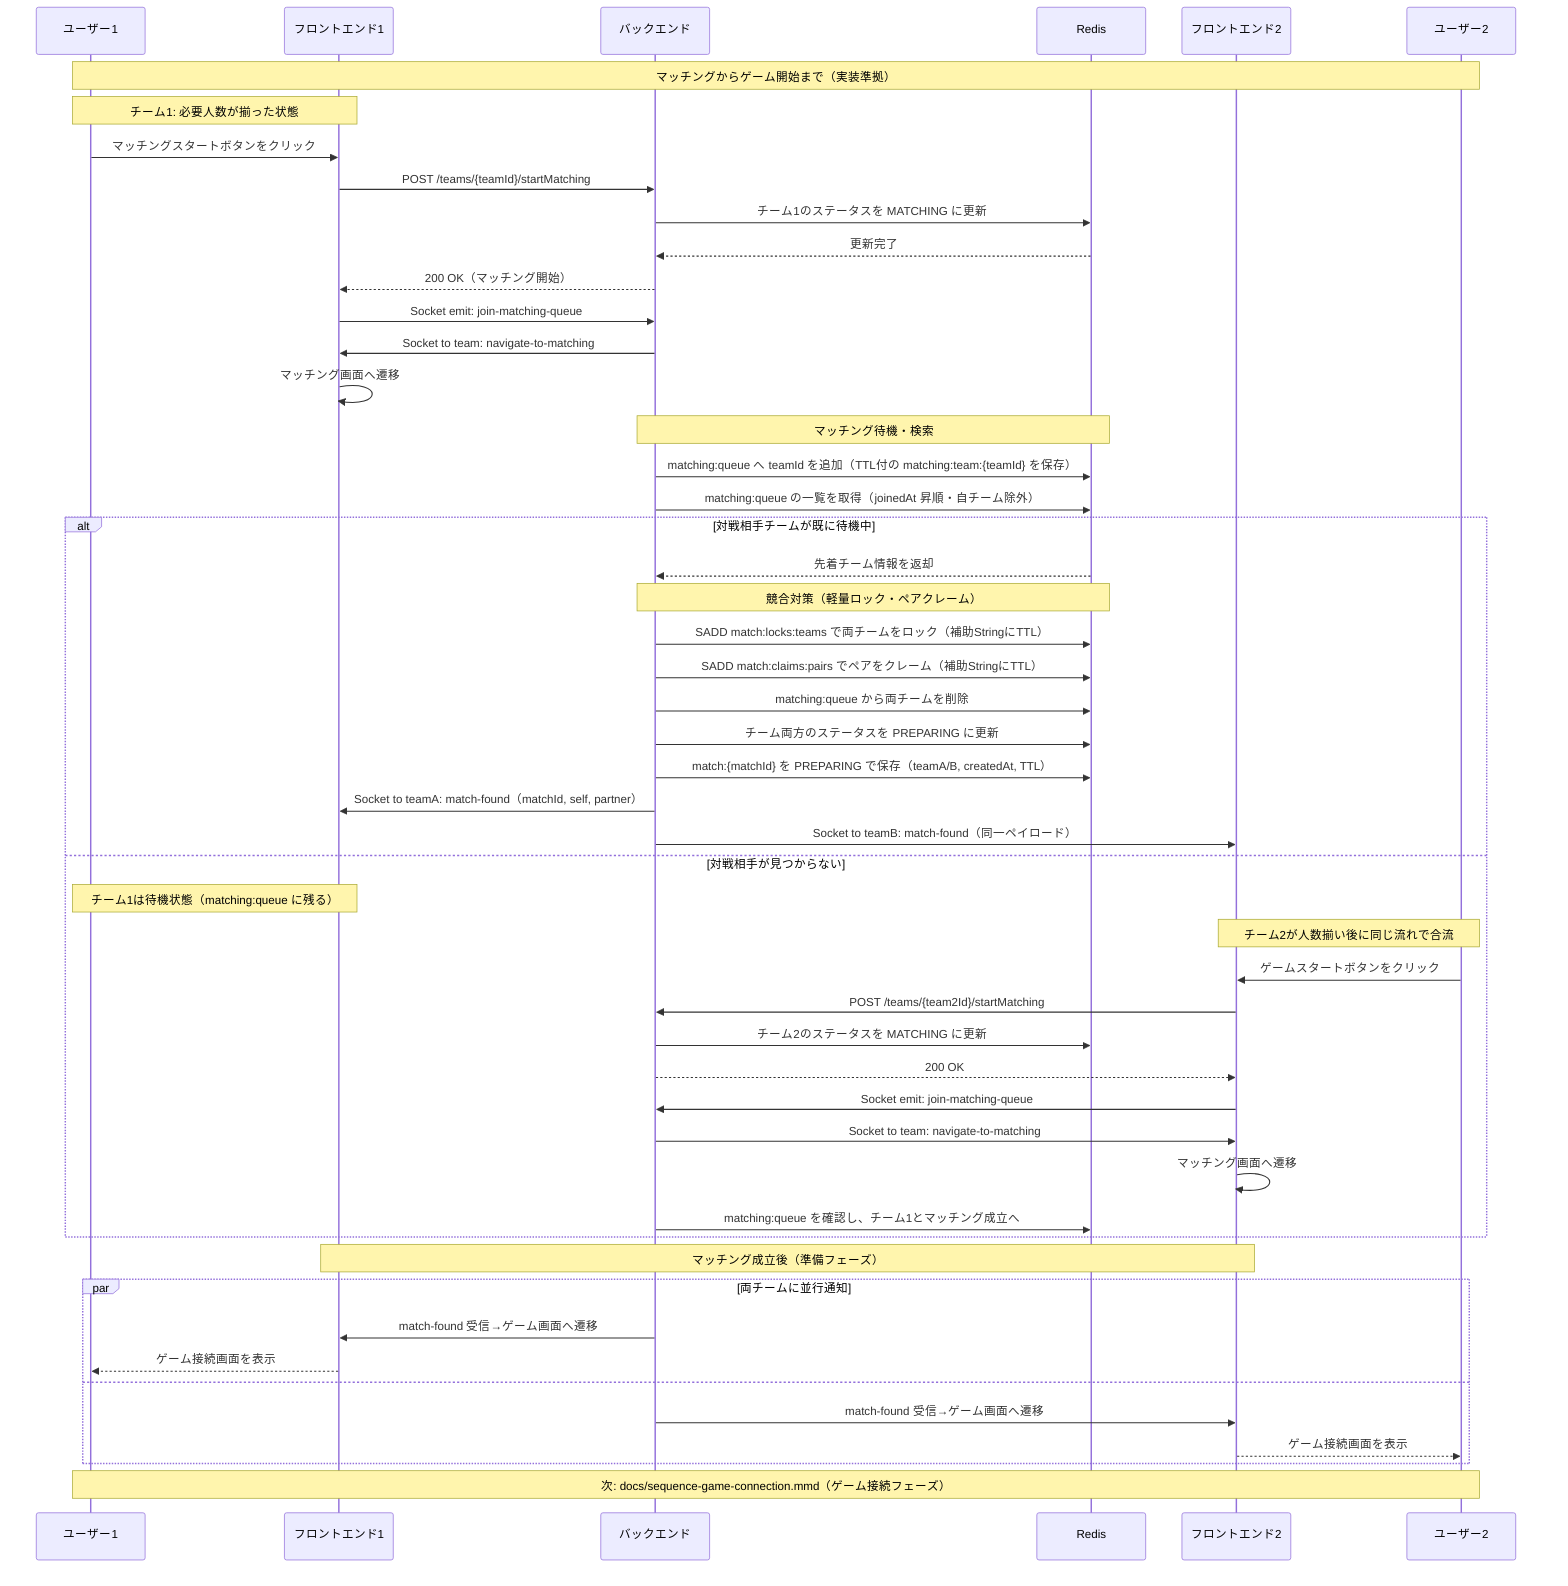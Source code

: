 %%{init: {'theme':'default', 'themeVariables': {'primaryColor': '#4f46e5', 'primaryTextColor': '#fff', 'primaryBorderColor': '#3730a3', 'lineColor': '#374151', 'secondaryColor': '#e5e7eb', 'tertiaryColor': '#f3f4f6'}}}%%

sequenceDiagram
    participant U1 as ユーザー1
    participant F1 as フロントエンド1
    participant B as バックエンド
    participant R as Redis
    participant F2 as フロントエンド2
    participant U2 as ユーザー2

    Note over U1,U2: マッチングからゲーム開始まで（実装準拠）

    Note over U1,F1: チーム1: 必要人数が揃った状態
    U1->>F1: マッチングスタートボタンをクリック
    F1->>B: POST /teams/{teamId}/startMatching
    B->>R: チーム1のステータスを MATCHING に更新
    R-->>B: 更新完了
    B-->>F1: 200 OK（マッチング開始）
    F1->>B: Socket emit: join-matching-queue
    B->>F1: Socket to team: navigate-to-matching
    F1->>F1: マッチング画面へ遷移

    Note over B,R: マッチング待機・検索
    B->>R: matching:queue へ teamId を追加（TTL付の matching:team:{teamId} を保存）
    B->>R: matching:queue の一覧を取得（joinedAt 昇順・自チーム除外）

    alt 対戦相手チームが既に待機中
        R-->>B: 先着チーム情報を返却
        Note over B,R: 競合対策（軽量ロック・ペアクレーム）
        B->>R: SADD match:locks:teams で両チームをロック（補助StringにTTL）
        B->>R: SADD match:claims:pairs でペアをクレーム（補助StringにTTL）
        B->>R: matching:queue から両チームを削除
        B->>R: チーム両方のステータスを PREPARING に更新
        B->>R: match:{matchId} を PREPARING で保存（teamA/B, createdAt, TTL）
        B->>F1: Socket to teamA: match-found（matchId, self, partner）
        B->>F2: Socket to teamB: match-found（同一ペイロード）
    else 対戦相手が見つからない
        Note over U1,F1: チーム1は待機状態（matching:queue に残る）
        Note over U2,F2: チーム2が人数揃い後に同じ流れで合流
        U2->>F2: ゲームスタートボタンをクリック
        F2->>B: POST /teams/{team2Id}/startMatching
        B->>R: チーム2のステータスを MATCHING に更新
        B-->>F2: 200 OK
        F2->>B: Socket emit: join-matching-queue
        B->>F2: Socket to team: navigate-to-matching
        F2->>F2: マッチング画面へ遷移
        B->>R: matching:queue を確認し、チーム1とマッチング成立へ
    end

    Note over F1,F2: マッチング成立後（準備フェーズ）
    par 両チームに並行通知
        B->>F1: match-found 受信→ゲーム画面へ遷移
        F1-->>U1: ゲーム接続画面を表示
    and
        B->>F2: match-found 受信→ゲーム画面へ遷移
        F2-->>U2: ゲーム接続画面を表示
    end

    Note over U1,U2: 次: docs/sequence-game-connection.mmd（ゲーム接続フェーズ）